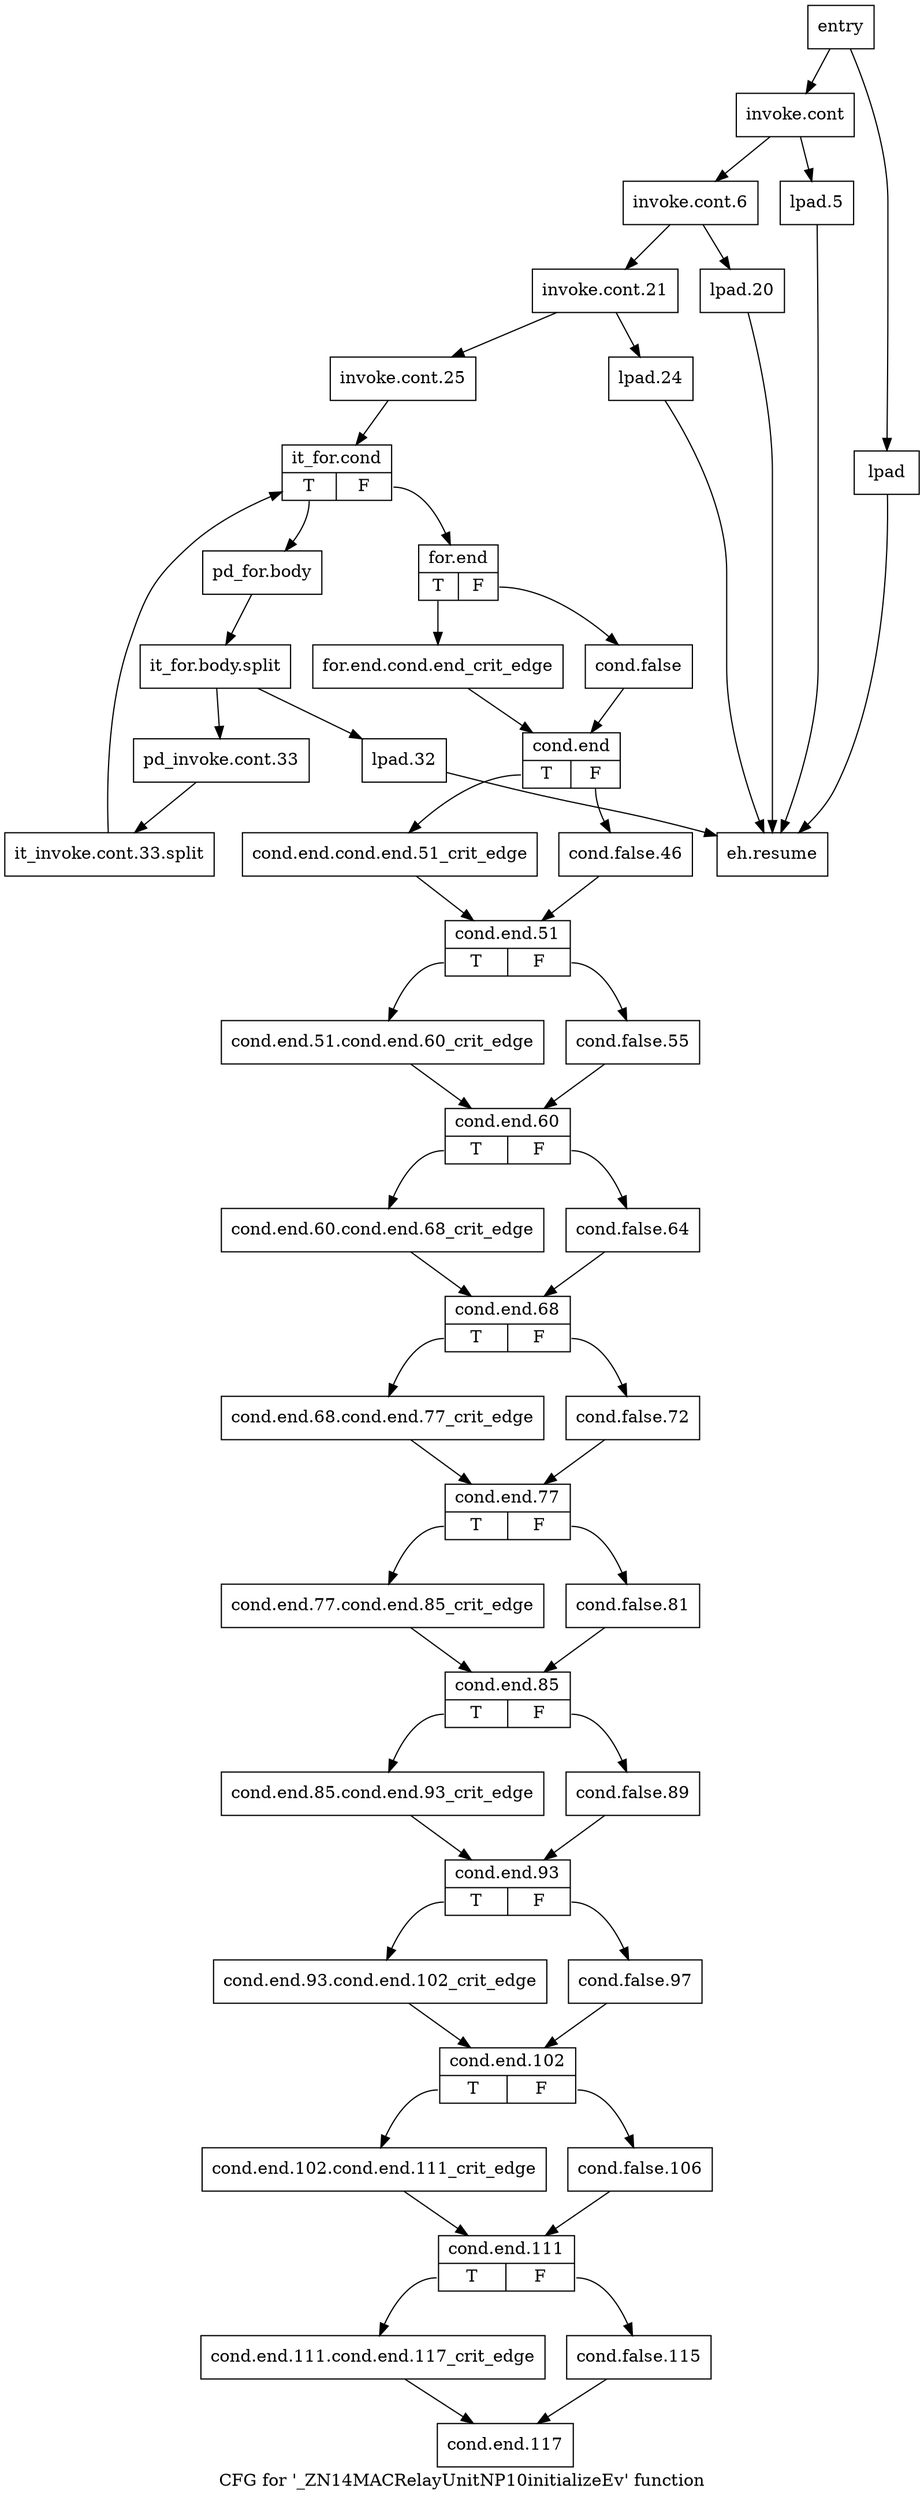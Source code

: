 digraph "CFG for '_ZN14MACRelayUnitNP10initializeEv' function" {
	label="CFG for '_ZN14MACRelayUnitNP10initializeEv' function";

	Node0x158c9e0 [shape=record,label="{entry}"];
	Node0x158c9e0 -> Node0x158ca30;
	Node0x158c9e0 -> Node0x158cc60;
	Node0x158ca30 [shape=record,label="{invoke.cont}"];
	Node0x158ca30 -> Node0x158ca80;
	Node0x158ca30 -> Node0x158ccb0;
	Node0x158ca80 [shape=record,label="{invoke.cont.6}"];
	Node0x158ca80 -> Node0x158cad0;
	Node0x158ca80 -> Node0x158cd00;
	Node0x158cad0 [shape=record,label="{invoke.cont.21}"];
	Node0x158cad0 -> Node0x158cb20;
	Node0x158cad0 -> Node0x158cd50;
	Node0x158cb20 [shape=record,label="{invoke.cont.25}"];
	Node0x158cb20 -> Node0x158cb70;
	Node0x158cb70 [shape=record,label="{it_for.cond|{<s0>T|<s1>F}}"];
	Node0x158cb70:s0 -> Node0x158cbc0;
	Node0x158cb70:s1 -> Node0x158cdf0;
	Node0x158cbc0 [shape=record,label="{pd_for.body}"];
	Node0x158cbc0 -> Node0x234cc60;
	Node0x234cc60 [shape=record,label="{it_for.body.split}"];
	Node0x234cc60 -> Node0x158cc10;
	Node0x234cc60 -> Node0x158cda0;
	Node0x158cc10 [shape=record,label="{pd_invoke.cont.33}"];
	Node0x158cc10 -> Node0x23ec4b0;
	Node0x23ec4b0 [shape=record,label="{it_invoke.cont.33.split}"];
	Node0x23ec4b0 -> Node0x158cb70;
	Node0x158cc60 [shape=record,label="{lpad}"];
	Node0x158cc60 -> Node0x158d7a0;
	Node0x158ccb0 [shape=record,label="{lpad.5}"];
	Node0x158ccb0 -> Node0x158d7a0;
	Node0x158cd00 [shape=record,label="{lpad.20}"];
	Node0x158cd00 -> Node0x158d7a0;
	Node0x158cd50 [shape=record,label="{lpad.24}"];
	Node0x158cd50 -> Node0x158d7a0;
	Node0x158cda0 [shape=record,label="{lpad.32}"];
	Node0x158cda0 -> Node0x158d7a0;
	Node0x158cdf0 [shape=record,label="{for.end|{<s0>T|<s1>F}}"];
	Node0x158cdf0:s0 -> Node0x158ce40;
	Node0x158cdf0:s1 -> Node0x158ce90;
	Node0x158ce40 [shape=record,label="{for.end.cond.end_crit_edge}"];
	Node0x158ce40 -> Node0x158cee0;
	Node0x158ce90 [shape=record,label="{cond.false}"];
	Node0x158ce90 -> Node0x158cee0;
	Node0x158cee0 [shape=record,label="{cond.end|{<s0>T|<s1>F}}"];
	Node0x158cee0:s0 -> Node0x158cf30;
	Node0x158cee0:s1 -> Node0x158cf80;
	Node0x158cf30 [shape=record,label="{cond.end.cond.end.51_crit_edge}"];
	Node0x158cf30 -> Node0x158cfd0;
	Node0x158cf80 [shape=record,label="{cond.false.46}"];
	Node0x158cf80 -> Node0x158cfd0;
	Node0x158cfd0 [shape=record,label="{cond.end.51|{<s0>T|<s1>F}}"];
	Node0x158cfd0:s0 -> Node0x158d020;
	Node0x158cfd0:s1 -> Node0x158d070;
	Node0x158d020 [shape=record,label="{cond.end.51.cond.end.60_crit_edge}"];
	Node0x158d020 -> Node0x158d0c0;
	Node0x158d070 [shape=record,label="{cond.false.55}"];
	Node0x158d070 -> Node0x158d0c0;
	Node0x158d0c0 [shape=record,label="{cond.end.60|{<s0>T|<s1>F}}"];
	Node0x158d0c0:s0 -> Node0x158d110;
	Node0x158d0c0:s1 -> Node0x158d160;
	Node0x158d110 [shape=record,label="{cond.end.60.cond.end.68_crit_edge}"];
	Node0x158d110 -> Node0x158d1b0;
	Node0x158d160 [shape=record,label="{cond.false.64}"];
	Node0x158d160 -> Node0x158d1b0;
	Node0x158d1b0 [shape=record,label="{cond.end.68|{<s0>T|<s1>F}}"];
	Node0x158d1b0:s0 -> Node0x158d200;
	Node0x158d1b0:s1 -> Node0x158d250;
	Node0x158d200 [shape=record,label="{cond.end.68.cond.end.77_crit_edge}"];
	Node0x158d200 -> Node0x158d2a0;
	Node0x158d250 [shape=record,label="{cond.false.72}"];
	Node0x158d250 -> Node0x158d2a0;
	Node0x158d2a0 [shape=record,label="{cond.end.77|{<s0>T|<s1>F}}"];
	Node0x158d2a0:s0 -> Node0x158d2f0;
	Node0x158d2a0:s1 -> Node0x158d340;
	Node0x158d2f0 [shape=record,label="{cond.end.77.cond.end.85_crit_edge}"];
	Node0x158d2f0 -> Node0x158d390;
	Node0x158d340 [shape=record,label="{cond.false.81}"];
	Node0x158d340 -> Node0x158d390;
	Node0x158d390 [shape=record,label="{cond.end.85|{<s0>T|<s1>F}}"];
	Node0x158d390:s0 -> Node0x158d3e0;
	Node0x158d390:s1 -> Node0x158d430;
	Node0x158d3e0 [shape=record,label="{cond.end.85.cond.end.93_crit_edge}"];
	Node0x158d3e0 -> Node0x158d480;
	Node0x158d430 [shape=record,label="{cond.false.89}"];
	Node0x158d430 -> Node0x158d480;
	Node0x158d480 [shape=record,label="{cond.end.93|{<s0>T|<s1>F}}"];
	Node0x158d480:s0 -> Node0x158d4d0;
	Node0x158d480:s1 -> Node0x158d520;
	Node0x158d4d0 [shape=record,label="{cond.end.93.cond.end.102_crit_edge}"];
	Node0x158d4d0 -> Node0x158d570;
	Node0x158d520 [shape=record,label="{cond.false.97}"];
	Node0x158d520 -> Node0x158d570;
	Node0x158d570 [shape=record,label="{cond.end.102|{<s0>T|<s1>F}}"];
	Node0x158d570:s0 -> Node0x158d5c0;
	Node0x158d570:s1 -> Node0x158d610;
	Node0x158d5c0 [shape=record,label="{cond.end.102.cond.end.111_crit_edge}"];
	Node0x158d5c0 -> Node0x158d660;
	Node0x158d610 [shape=record,label="{cond.false.106}"];
	Node0x158d610 -> Node0x158d660;
	Node0x158d660 [shape=record,label="{cond.end.111|{<s0>T|<s1>F}}"];
	Node0x158d660:s0 -> Node0x158d6b0;
	Node0x158d660:s1 -> Node0x158d700;
	Node0x158d6b0 [shape=record,label="{cond.end.111.cond.end.117_crit_edge}"];
	Node0x158d6b0 -> Node0x158d750;
	Node0x158d700 [shape=record,label="{cond.false.115}"];
	Node0x158d700 -> Node0x158d750;
	Node0x158d750 [shape=record,label="{cond.end.117}"];
	Node0x158d7a0 [shape=record,label="{eh.resume}"];
}

